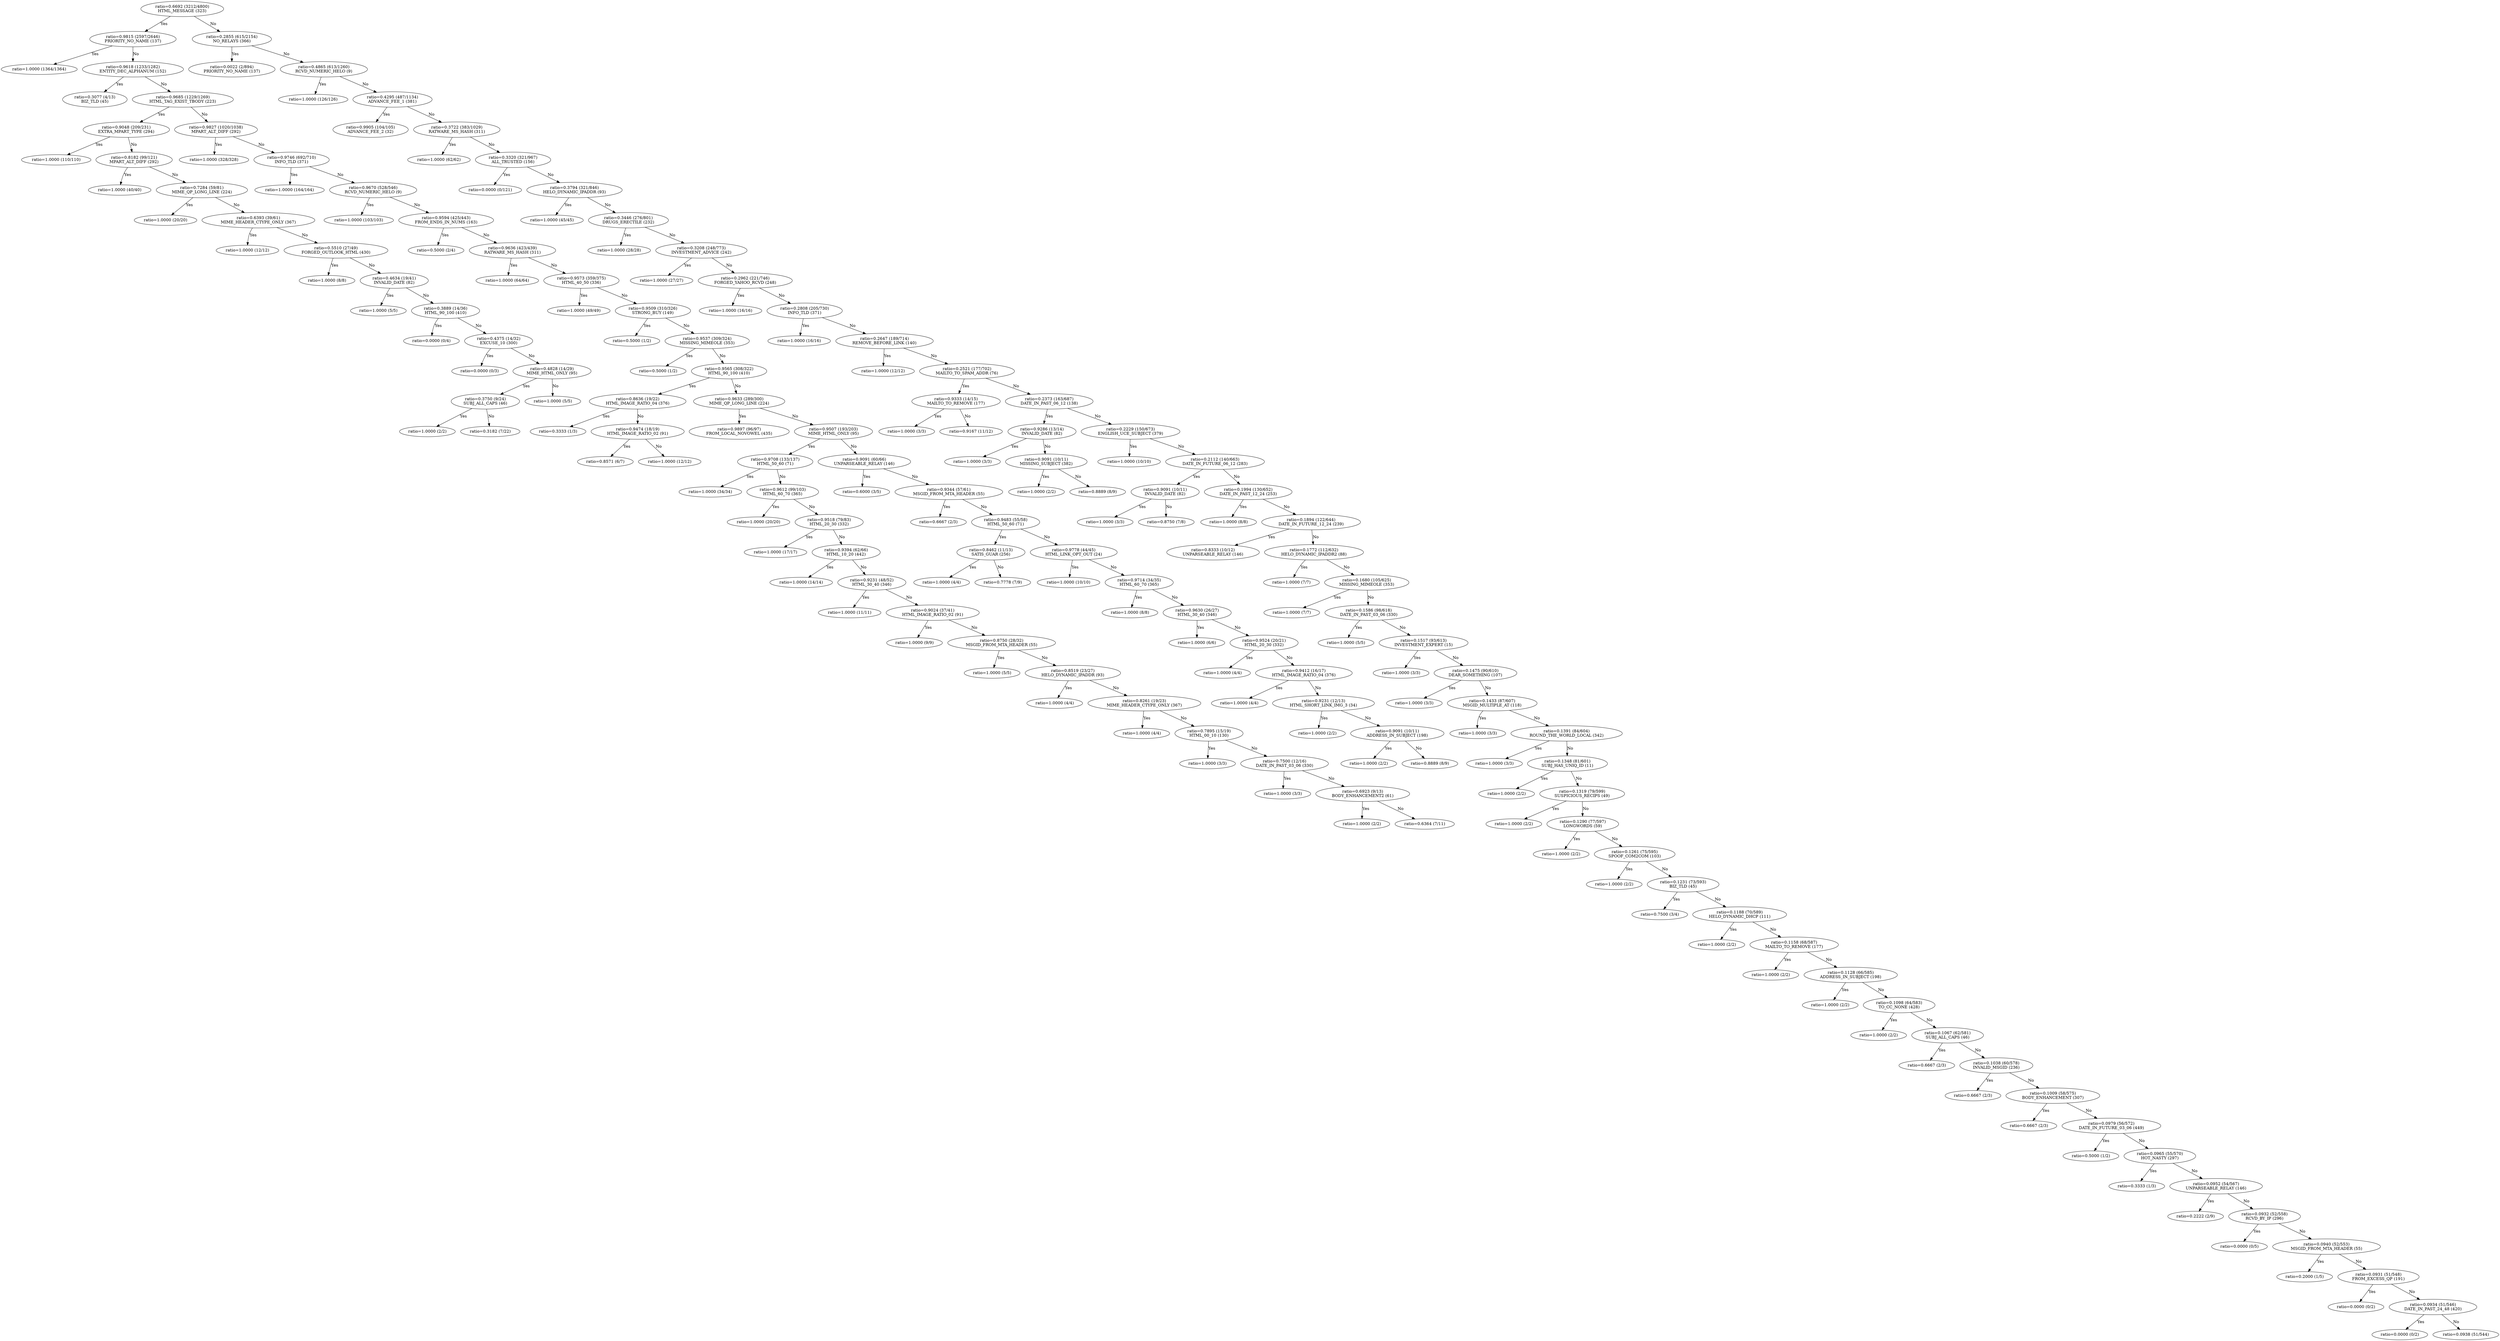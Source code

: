 digraph decisiontree {
n1554 [label="ratio=0.6692 (3212/4800)\nHTML_MESSAGE (323)"];

n1555 [label="ratio=0.9815 (2597/2646)\nPRIORITY_NO_NAME (137)"];

n1554 -> n1555 [label=Yes];

n1556 [label="ratio=1.0000 (1364/1364)\n"];

n1555 -> n1556 [label=Yes];

n1555 -> n1557 [label=No];

n1557 [label="ratio=0.9618 (1233/1282)\nENTITY_DEC_ALPHANUM (152)"];

n1558 [label="ratio=0.3077 (4/13)\nBIZ_TLD (45)"];

n1557 -> n1558 [label=Yes];

n1557 -> n1559 [label=No];

n1559 [label="ratio=0.9685 (1229/1269)\nHTML_TAG_EXIST_TBODY (223)"];

n1560 [label="ratio=0.9048 (209/231)\nEXTRA_MPART_TYPE (294)"];

n1559 -> n1560 [label=Yes];

n1561 [label="ratio=1.0000 (110/110)\n"];

n1560 -> n1561 [label=Yes];

n1560 -> n1562 [label=No];

n1562 [label="ratio=0.8182 (99/121)\nMPART_ALT_DIFF (292)"];

n1563 [label="ratio=1.0000 (40/40)\n"];

n1562 -> n1563 [label=Yes];

n1562 -> n1564 [label=No];

n1564 [label="ratio=0.7284 (59/81)\nMIME_QP_LONG_LINE (224)"];

n1565 [label="ratio=1.0000 (20/20)\n"];

n1564 -> n1565 [label=Yes];

n1564 -> n1566 [label=No];

n1566 [label="ratio=0.6393 (39/61)\nMIME_HEADER_CTYPE_ONLY (367)"];

n1567 [label="ratio=1.0000 (12/12)\n"];

n1566 -> n1567 [label=Yes];

n1566 -> n1568 [label=No];

n1568 [label="ratio=0.5510 (27/49)\nFORGED_OUTLOOK_HTML (430)"];

n1569 [label="ratio=1.0000 (8/8)\n"];

n1568 -> n1569 [label=Yes];

n1568 -> n1570 [label=No];

n1570 [label="ratio=0.4634 (19/41)\nINVALID_DATE (82)"];

n1571 [label="ratio=1.0000 (5/5)\n"];

n1570 -> n1571 [label=Yes];

n1570 -> n1572 [label=No];

n1572 [label="ratio=0.3889 (14/36)\nHTML_90_100 (410)"];

n1573 [label="ratio=0.0000 (0/4)\n"];

n1572 -> n1573 [label=Yes];

n1572 -> n1574 [label=No];

n1574 [label="ratio=0.4375 (14/32)\nEXCUSE_10 (300)"];

n1575 [label="ratio=0.0000 (0/3)\n"];

n1574 -> n1575 [label=Yes];

n1574 -> n1576 [label=No];

n1576 [label="ratio=0.4828 (14/29)\nMIME_HTML_ONLY (95)"];

n1577 [label="ratio=0.3750 (9/24)\nSUBJ_ALL_CAPS (46)"];

n1576 -> n1577 [label=Yes];

n1578 [label="ratio=1.0000 (2/2)\n"];

n1577 -> n1578 [label=Yes];

n1577 -> n1579 [label=No];

n1579 [label="ratio=0.3182 (7/22)\n"];

n1576 -> n1580 [label=No];

n1580 [label="ratio=1.0000 (5/5)\n"];

n1559 -> n1581 [label=No];

n1581 [label="ratio=0.9827 (1020/1038)\nMPART_ALT_DIFF (292)"];

n1582 [label="ratio=1.0000 (328/328)\n"];

n1581 -> n1582 [label=Yes];

n1581 -> n1583 [label=No];

n1583 [label="ratio=0.9746 (692/710)\nINFO_TLD (371)"];

n1584 [label="ratio=1.0000 (164/164)\n"];

n1583 -> n1584 [label=Yes];

n1583 -> n1585 [label=No];

n1585 [label="ratio=0.9670 (528/546)\nRCVD_NUMERIC_HELO (9)"];

n1586 [label="ratio=1.0000 (103/103)\n"];

n1585 -> n1586 [label=Yes];

n1585 -> n1587 [label=No];

n1587 [label="ratio=0.9594 (425/443)\nFROM_ENDS_IN_NUMS (163)"];

n1588 [label="ratio=0.5000 (2/4)\n"];

n1587 -> n1588 [label=Yes];

n1587 -> n1589 [label=No];

n1589 [label="ratio=0.9636 (423/439)\nRATWARE_MS_HASH (311)"];

n1590 [label="ratio=1.0000 (64/64)\n"];

n1589 -> n1590 [label=Yes];

n1589 -> n1591 [label=No];

n1591 [label="ratio=0.9573 (359/375)\nHTML_40_50 (336)"];

n1592 [label="ratio=1.0000 (49/49)\n"];

n1591 -> n1592 [label=Yes];

n1591 -> n1593 [label=No];

n1593 [label="ratio=0.9509 (310/326)\nSTRONG_BUY (149)"];

n1594 [label="ratio=0.5000 (1/2)\n"];

n1593 -> n1594 [label=Yes];

n1593 -> n1595 [label=No];

n1595 [label="ratio=0.9537 (309/324)\nMISSING_MIMEOLE (353)"];

n1596 [label="ratio=0.5000 (1/2)\n"];

n1595 -> n1596 [label=Yes];

n1595 -> n1597 [label=No];

n1597 [label="ratio=0.9565 (308/322)\nHTML_90_100 (410)"];

n1598 [label="ratio=0.8636 (19/22)\nHTML_IMAGE_RATIO_04 (376)"];

n1597 -> n1598 [label=Yes];

n1599 [label="ratio=0.3333 (1/3)\n"];

n1598 -> n1599 [label=Yes];

n1598 -> n1600 [label=No];

n1600 [label="ratio=0.9474 (18/19)\nHTML_IMAGE_RATIO_02 (91)"];

n1601 [label="ratio=0.8571 (6/7)\n"];

n1600 -> n1601 [label=Yes];

n1600 -> n1602 [label=No];

n1602 [label="ratio=1.0000 (12/12)\n"];

n1597 -> n1603 [label=No];

n1603 [label="ratio=0.9633 (289/300)\nMIME_QP_LONG_LINE (224)"];

n1604 [label="ratio=0.9897 (96/97)\nFROM_LOCAL_NOVOWEL (435)"];

n1603 -> n1604 [label=Yes];

n1603 -> n1605 [label=No];

n1605 [label="ratio=0.9507 (193/203)\nMIME_HTML_ONLY (95)"];

n1606 [label="ratio=0.9708 (133/137)\nHTML_50_60 (71)"];

n1605 -> n1606 [label=Yes];

n1607 [label="ratio=1.0000 (34/34)\n"];

n1606 -> n1607 [label=Yes];

n1606 -> n1608 [label=No];

n1608 [label="ratio=0.9612 (99/103)\nHTML_60_70 (365)"];

n1609 [label="ratio=1.0000 (20/20)\n"];

n1608 -> n1609 [label=Yes];

n1608 -> n1610 [label=No];

n1610 [label="ratio=0.9518 (79/83)\nHTML_20_30 (332)"];

n1611 [label="ratio=1.0000 (17/17)\n"];

n1610 -> n1611 [label=Yes];

n1610 -> n1612 [label=No];

n1612 [label="ratio=0.9394 (62/66)\nHTML_10_20 (442)"];

n1613 [label="ratio=1.0000 (14/14)\n"];

n1612 -> n1613 [label=Yes];

n1612 -> n1614 [label=No];

n1614 [label="ratio=0.9231 (48/52)\nHTML_30_40 (346)"];

n1615 [label="ratio=1.0000 (11/11)\n"];

n1614 -> n1615 [label=Yes];

n1614 -> n1616 [label=No];

n1616 [label="ratio=0.9024 (37/41)\nHTML_IMAGE_RATIO_02 (91)"];

n1617 [label="ratio=1.0000 (9/9)\n"];

n1616 -> n1617 [label=Yes];

n1616 -> n1618 [label=No];

n1618 [label="ratio=0.8750 (28/32)\nMSGID_FROM_MTA_HEADER (55)"];

n1619 [label="ratio=1.0000 (5/5)\n"];

n1618 -> n1619 [label=Yes];

n1618 -> n1620 [label=No];

n1620 [label="ratio=0.8519 (23/27)\nHELO_DYNAMIC_IPADDR (93)"];

n1621 [label="ratio=1.0000 (4/4)\n"];

n1620 -> n1621 [label=Yes];

n1620 -> n1622 [label=No];

n1622 [label="ratio=0.8261 (19/23)\nMIME_HEADER_CTYPE_ONLY (367)"];

n1623 [label="ratio=1.0000 (4/4)\n"];

n1622 -> n1623 [label=Yes];

n1622 -> n1624 [label=No];

n1624 [label="ratio=0.7895 (15/19)\nHTML_00_10 (130)"];

n1625 [label="ratio=1.0000 (3/3)\n"];

n1624 -> n1625 [label=Yes];

n1624 -> n1626 [label=No];

n1626 [label="ratio=0.7500 (12/16)\nDATE_IN_PAST_03_06 (330)"];

n1627 [label="ratio=1.0000 (3/3)\n"];

n1626 -> n1627 [label=Yes];

n1626 -> n1628 [label=No];

n1628 [label="ratio=0.6923 (9/13)\nBODY_ENHANCEMENT2 (61)"];

n1629 [label="ratio=1.0000 (2/2)\n"];

n1628 -> n1629 [label=Yes];

n1628 -> n1630 [label=No];

n1630 [label="ratio=0.6364 (7/11)\n"];

n1605 -> n1631 [label=No];

n1631 [label="ratio=0.9091 (60/66)\nUNPARSEABLE_RELAY (146)"];

n1632 [label="ratio=0.6000 (3/5)\n"];

n1631 -> n1632 [label=Yes];

n1631 -> n1633 [label=No];

n1633 [label="ratio=0.9344 (57/61)\nMSGID_FROM_MTA_HEADER (55)"];

n1634 [label="ratio=0.6667 (2/3)\n"];

n1633 -> n1634 [label=Yes];

n1633 -> n1635 [label=No];

n1635 [label="ratio=0.9483 (55/58)\nHTML_50_60 (71)"];

n1636 [label="ratio=0.8462 (11/13)\nSATIS_GUAR (256)"];

n1635 -> n1636 [label=Yes];

n1637 [label="ratio=1.0000 (4/4)\n"];

n1636 -> n1637 [label=Yes];

n1636 -> n1638 [label=No];

n1638 [label="ratio=0.7778 (7/9)\n"];

n1635 -> n1639 [label=No];

n1639 [label="ratio=0.9778 (44/45)\nHTML_LINK_OPT_OUT (24)"];

n1640 [label="ratio=1.0000 (10/10)\n"];

n1639 -> n1640 [label=Yes];

n1639 -> n1641 [label=No];

n1641 [label="ratio=0.9714 (34/35)\nHTML_60_70 (365)"];

n1642 [label="ratio=1.0000 (8/8)\n"];

n1641 -> n1642 [label=Yes];

n1641 -> n1643 [label=No];

n1643 [label="ratio=0.9630 (26/27)\nHTML_30_40 (346)"];

n1644 [label="ratio=1.0000 (6/6)\n"];

n1643 -> n1644 [label=Yes];

n1643 -> n1645 [label=No];

n1645 [label="ratio=0.9524 (20/21)\nHTML_20_30 (332)"];

n1646 [label="ratio=1.0000 (4/4)\n"];

n1645 -> n1646 [label=Yes];

n1645 -> n1647 [label=No];

n1647 [label="ratio=0.9412 (16/17)\nHTML_IMAGE_RATIO_04 (376)"];

n1648 [label="ratio=1.0000 (4/4)\n"];

n1647 -> n1648 [label=Yes];

n1647 -> n1649 [label=No];

n1649 [label="ratio=0.9231 (12/13)\nHTML_SHORT_LINK_IMG_3 (34)"];

n1650 [label="ratio=1.0000 (2/2)\n"];

n1649 -> n1650 [label=Yes];

n1649 -> n1651 [label=No];

n1651 [label="ratio=0.9091 (10/11)\nADDRESS_IN_SUBJECT (198)"];

n1652 [label="ratio=1.0000 (2/2)\n"];

n1651 -> n1652 [label=Yes];

n1651 -> n1653 [label=No];

n1653 [label="ratio=0.8889 (8/9)\n"];

n1554 -> n1654 [label=No];

n1654 [label="ratio=0.2855 (615/2154)\nNO_RELAYS (366)"];

n1655 [label="ratio=0.0022 (2/894)\nPRIORITY_NO_NAME (137)"];

n1654 -> n1655 [label=Yes];

n1654 -> n1656 [label=No];

n1656 [label="ratio=0.4865 (613/1260)\nRCVD_NUMERIC_HELO (9)"];

n1657 [label="ratio=1.0000 (126/126)\n"];

n1656 -> n1657 [label=Yes];

n1656 -> n1658 [label=No];

n1658 [label="ratio=0.4295 (487/1134)\nADVANCE_FEE_1 (381)"];

n1659 [label="ratio=0.9905 (104/105)\nADVANCE_FEE_2 (32)"];

n1658 -> n1659 [label=Yes];

n1658 -> n1660 [label=No];

n1660 [label="ratio=0.3722 (383/1029)\nRATWARE_MS_HASH (311)"];

n1661 [label="ratio=1.0000 (62/62)\n"];

n1660 -> n1661 [label=Yes];

n1660 -> n1662 [label=No];

n1662 [label="ratio=0.3320 (321/967)\nALL_TRUSTED (156)"];

n1663 [label="ratio=0.0000 (0/121)\n"];

n1662 -> n1663 [label=Yes];

n1662 -> n1664 [label=No];

n1664 [label="ratio=0.3794 (321/846)\nHELO_DYNAMIC_IPADDR (93)"];

n1665 [label="ratio=1.0000 (45/45)\n"];

n1664 -> n1665 [label=Yes];

n1664 -> n1666 [label=No];

n1666 [label="ratio=0.3446 (276/801)\nDRUGS_ERECTILE (232)"];

n1667 [label="ratio=1.0000 (28/28)\n"];

n1666 -> n1667 [label=Yes];

n1666 -> n1668 [label=No];

n1668 [label="ratio=0.3208 (248/773)\nINVESTMENT_ADVICE (242)"];

n1669 [label="ratio=1.0000 (27/27)\n"];

n1668 -> n1669 [label=Yes];

n1668 -> n1670 [label=No];

n1670 [label="ratio=0.2962 (221/746)\nFORGED_YAHOO_RCVD (248)"];

n1671 [label="ratio=1.0000 (16/16)\n"];

n1670 -> n1671 [label=Yes];

n1670 -> n1672 [label=No];

n1672 [label="ratio=0.2808 (205/730)\nINFO_TLD (371)"];

n1673 [label="ratio=1.0000 (16/16)\n"];

n1672 -> n1673 [label=Yes];

n1672 -> n1674 [label=No];

n1674 [label="ratio=0.2647 (189/714)\nREMOVE_BEFORE_LINK (140)"];

n1675 [label="ratio=1.0000 (12/12)\n"];

n1674 -> n1675 [label=Yes];

n1674 -> n1676 [label=No];

n1676 [label="ratio=0.2521 (177/702)\nMAILTO_TO_SPAM_ADDR (76)"];

n1677 [label="ratio=0.9333 (14/15)\nMAILTO_TO_REMOVE (177)"];

n1676 -> n1677 [label=Yes];

n1678 [label="ratio=1.0000 (3/3)\n"];

n1677 -> n1678 [label=Yes];

n1677 -> n1679 [label=No];

n1679 [label="ratio=0.9167 (11/12)\n"];

n1676 -> n1680 [label=No];

n1680 [label="ratio=0.2373 (163/687)\nDATE_IN_PAST_06_12 (138)"];

n1681 [label="ratio=0.9286 (13/14)\nINVALID_DATE (82)"];

n1680 -> n1681 [label=Yes];

n1682 [label="ratio=1.0000 (3/3)\n"];

n1681 -> n1682 [label=Yes];

n1681 -> n1683 [label=No];

n1683 [label="ratio=0.9091 (10/11)\nMISSING_SUBJECT (382)"];

n1684 [label="ratio=1.0000 (2/2)\n"];

n1683 -> n1684 [label=Yes];

n1683 -> n1685 [label=No];

n1685 [label="ratio=0.8889 (8/9)\n"];

n1680 -> n1686 [label=No];

n1686 [label="ratio=0.2229 (150/673)\nENGLISH_UCE_SUBJECT (379)"];

n1687 [label="ratio=1.0000 (10/10)\n"];

n1686 -> n1687 [label=Yes];

n1686 -> n1688 [label=No];

n1688 [label="ratio=0.2112 (140/663)\nDATE_IN_FUTURE_06_12 (283)"];

n1689 [label="ratio=0.9091 (10/11)\nINVALID_DATE (82)"];

n1688 -> n1689 [label=Yes];

n1690 [label="ratio=1.0000 (3/3)\n"];

n1689 -> n1690 [label=Yes];

n1689 -> n1691 [label=No];

n1691 [label="ratio=0.8750 (7/8)\n"];

n1688 -> n1692 [label=No];

n1692 [label="ratio=0.1994 (130/652)\nDATE_IN_PAST_12_24 (253)"];

n1693 [label="ratio=1.0000 (8/8)\n"];

n1692 -> n1693 [label=Yes];

n1692 -> n1694 [label=No];

n1694 [label="ratio=0.1894 (122/644)\nDATE_IN_FUTURE_12_24 (239)"];

n1695 [label="ratio=0.8333 (10/12)\nUNPARSEABLE_RELAY (146)"];

n1694 -> n1695 [label=Yes];

n1694 -> n1696 [label=No];

n1696 [label="ratio=0.1772 (112/632)\nHELO_DYNAMIC_IPADDR2 (88)"];

n1697 [label="ratio=1.0000 (7/7)\n"];

n1696 -> n1697 [label=Yes];

n1696 -> n1698 [label=No];

n1698 [label="ratio=0.1680 (105/625)\nMISSING_MIMEOLE (353)"];

n1699 [label="ratio=1.0000 (7/7)\n"];

n1698 -> n1699 [label=Yes];

n1698 -> n1700 [label=No];

n1700 [label="ratio=0.1586 (98/618)\nDATE_IN_PAST_03_06 (330)"];

n1701 [label="ratio=1.0000 (5/5)\n"];

n1700 -> n1701 [label=Yes];

n1700 -> n1702 [label=No];

n1702 [label="ratio=0.1517 (93/613)\nINVESTMENT_EXPERT (15)"];

n1703 [label="ratio=1.0000 (3/3)\n"];

n1702 -> n1703 [label=Yes];

n1702 -> n1704 [label=No];

n1704 [label="ratio=0.1475 (90/610)\nDEAR_SOMETHING (107)"];

n1705 [label="ratio=1.0000 (3/3)\n"];

n1704 -> n1705 [label=Yes];

n1704 -> n1706 [label=No];

n1706 [label="ratio=0.1433 (87/607)\nMSGID_MULTIPLE_AT (118)"];

n1707 [label="ratio=1.0000 (3/3)\n"];

n1706 -> n1707 [label=Yes];

n1706 -> n1708 [label=No];

n1708 [label="ratio=0.1391 (84/604)\nROUND_THE_WORLD_LOCAL (342)"];

n1709 [label="ratio=1.0000 (3/3)\n"];

n1708 -> n1709 [label=Yes];

n1708 -> n1710 [label=No];

n1710 [label="ratio=0.1348 (81/601)\nSUBJ_HAS_UNIQ_ID (11)"];

n1711 [label="ratio=1.0000 (2/2)\n"];

n1710 -> n1711 [label=Yes];

n1710 -> n1712 [label=No];

n1712 [label="ratio=0.1319 (79/599)\nSUSPICIOUS_RECIPS (49)"];

n1713 [label="ratio=1.0000 (2/2)\n"];

n1712 -> n1713 [label=Yes];

n1712 -> n1714 [label=No];

n1714 [label="ratio=0.1290 (77/597)\nLONGWORDS (59)"];

n1715 [label="ratio=1.0000 (2/2)\n"];

n1714 -> n1715 [label=Yes];

n1714 -> n1716 [label=No];

n1716 [label="ratio=0.1261 (75/595)\nSPOOF_COM2COM (103)"];

n1717 [label="ratio=1.0000 (2/2)\n"];

n1716 -> n1717 [label=Yes];

n1716 -> n1718 [label=No];

n1718 [label="ratio=0.1231 (73/593)\nBIZ_TLD (45)"];

n1719 [label="ratio=0.7500 (3/4)\n"];

n1718 -> n1719 [label=Yes];

n1718 -> n1720 [label=No];

n1720 [label="ratio=0.1188 (70/589)\nHELO_DYNAMIC_DHCP (111)"];

n1721 [label="ratio=1.0000 (2/2)\n"];

n1720 -> n1721 [label=Yes];

n1720 -> n1722 [label=No];

n1722 [label="ratio=0.1158 (68/587)\nMAILTO_TO_REMOVE (177)"];

n1723 [label="ratio=1.0000 (2/2)\n"];

n1722 -> n1723 [label=Yes];

n1722 -> n1724 [label=No];

n1724 [label="ratio=0.1128 (66/585)\nADDRESS_IN_SUBJECT (198)"];

n1725 [label="ratio=1.0000 (2/2)\n"];

n1724 -> n1725 [label=Yes];

n1724 -> n1726 [label=No];

n1726 [label="ratio=0.1098 (64/583)\nTO_CC_NONE (428)"];

n1727 [label="ratio=1.0000 (2/2)\n"];

n1726 -> n1727 [label=Yes];

n1726 -> n1728 [label=No];

n1728 [label="ratio=0.1067 (62/581)\nSUBJ_ALL_CAPS (46)"];

n1729 [label="ratio=0.6667 (2/3)\n"];

n1728 -> n1729 [label=Yes];

n1728 -> n1730 [label=No];

n1730 [label="ratio=0.1038 (60/578)\nINVALID_MSGID (236)"];

n1731 [label="ratio=0.6667 (2/3)\n"];

n1730 -> n1731 [label=Yes];

n1730 -> n1732 [label=No];

n1732 [label="ratio=0.1009 (58/575)\nBODY_ENHANCEMENT (307)"];

n1733 [label="ratio=0.6667 (2/3)\n"];

n1732 -> n1733 [label=Yes];

n1732 -> n1734 [label=No];

n1734 [label="ratio=0.0979 (56/572)\nDATE_IN_FUTURE_03_06 (449)"];

n1735 [label="ratio=0.5000 (1/2)\n"];

n1734 -> n1735 [label=Yes];

n1734 -> n1736 [label=No];

n1736 [label="ratio=0.0965 (55/570)\nHOT_NASTY (297)"];

n1737 [label="ratio=0.3333 (1/3)\n"];

n1736 -> n1737 [label=Yes];

n1736 -> n1738 [label=No];

n1738 [label="ratio=0.0952 (54/567)\nUNPARSEABLE_RELAY (146)"];

n1739 [label="ratio=0.2222 (2/9)\n"];

n1738 -> n1739 [label=Yes];

n1738 -> n1740 [label=No];

n1740 [label="ratio=0.0932 (52/558)\nRCVD_BY_IP (296)"];

n1741 [label="ratio=0.0000 (0/5)\n"];

n1740 -> n1741 [label=Yes];

n1740 -> n1742 [label=No];

n1742 [label="ratio=0.0940 (52/553)\nMSGID_FROM_MTA_HEADER (55)"];

n1743 [label="ratio=0.2000 (1/5)\n"];

n1742 -> n1743 [label=Yes];

n1742 -> n1744 [label=No];

n1744 [label="ratio=0.0931 (51/548)\nFROM_EXCESS_QP (191)"];

n1745 [label="ratio=0.0000 (0/2)\n"];

n1744 -> n1745 [label=Yes];

n1744 -> n1746 [label=No];

n1746 [label="ratio=0.0934 (51/546)\nDATE_IN_PAST_24_48 (420)"];

n1747 [label="ratio=0.0000 (0/2)\n"];

n1746 -> n1747 [label=Yes];

n1746 -> n1748 [label=No];

n1748 [label="ratio=0.0938 (51/544)\n"];

}
